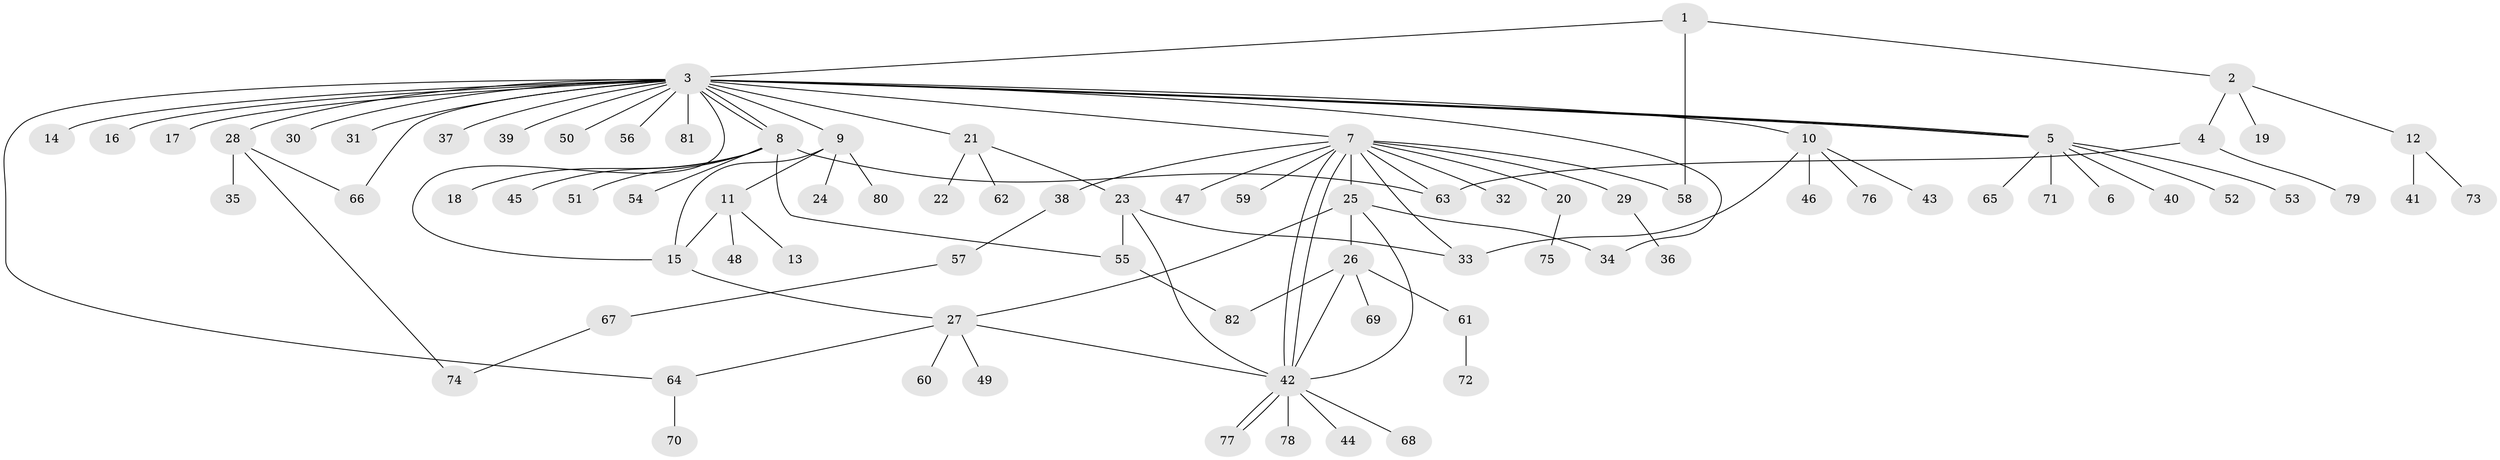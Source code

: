 // Generated by graph-tools (version 1.1) at 2025/49/03/09/25 03:49:48]
// undirected, 82 vertices, 104 edges
graph export_dot {
graph [start="1"]
  node [color=gray90,style=filled];
  1;
  2;
  3;
  4;
  5;
  6;
  7;
  8;
  9;
  10;
  11;
  12;
  13;
  14;
  15;
  16;
  17;
  18;
  19;
  20;
  21;
  22;
  23;
  24;
  25;
  26;
  27;
  28;
  29;
  30;
  31;
  32;
  33;
  34;
  35;
  36;
  37;
  38;
  39;
  40;
  41;
  42;
  43;
  44;
  45;
  46;
  47;
  48;
  49;
  50;
  51;
  52;
  53;
  54;
  55;
  56;
  57;
  58;
  59;
  60;
  61;
  62;
  63;
  64;
  65;
  66;
  67;
  68;
  69;
  70;
  71;
  72;
  73;
  74;
  75;
  76;
  77;
  78;
  79;
  80;
  81;
  82;
  1 -- 2;
  1 -- 3;
  1 -- 58;
  2 -- 4;
  2 -- 12;
  2 -- 19;
  3 -- 5;
  3 -- 5;
  3 -- 5;
  3 -- 7;
  3 -- 8;
  3 -- 8;
  3 -- 9;
  3 -- 10;
  3 -- 14;
  3 -- 15;
  3 -- 16;
  3 -- 17;
  3 -- 21;
  3 -- 28;
  3 -- 30;
  3 -- 31;
  3 -- 34;
  3 -- 37;
  3 -- 39;
  3 -- 50;
  3 -- 56;
  3 -- 64;
  3 -- 66;
  3 -- 81;
  4 -- 63;
  4 -- 79;
  5 -- 6;
  5 -- 40;
  5 -- 52;
  5 -- 53;
  5 -- 65;
  5 -- 71;
  7 -- 20;
  7 -- 25;
  7 -- 29;
  7 -- 32;
  7 -- 33;
  7 -- 38;
  7 -- 42;
  7 -- 42;
  7 -- 47;
  7 -- 58;
  7 -- 59;
  7 -- 63;
  8 -- 18;
  8 -- 45;
  8 -- 51;
  8 -- 54;
  8 -- 55;
  8 -- 63;
  9 -- 11;
  9 -- 15;
  9 -- 24;
  9 -- 80;
  10 -- 33;
  10 -- 43;
  10 -- 46;
  10 -- 76;
  11 -- 13;
  11 -- 15;
  11 -- 48;
  12 -- 41;
  12 -- 73;
  15 -- 27;
  20 -- 75;
  21 -- 22;
  21 -- 23;
  21 -- 62;
  23 -- 33;
  23 -- 42;
  23 -- 55;
  25 -- 26;
  25 -- 27;
  25 -- 34;
  25 -- 42;
  26 -- 42;
  26 -- 61;
  26 -- 69;
  26 -- 82;
  27 -- 42;
  27 -- 49;
  27 -- 60;
  27 -- 64;
  28 -- 35;
  28 -- 66;
  28 -- 74;
  29 -- 36;
  38 -- 57;
  42 -- 44;
  42 -- 68;
  42 -- 77;
  42 -- 77;
  42 -- 78;
  55 -- 82;
  57 -- 67;
  61 -- 72;
  64 -- 70;
  67 -- 74;
}
